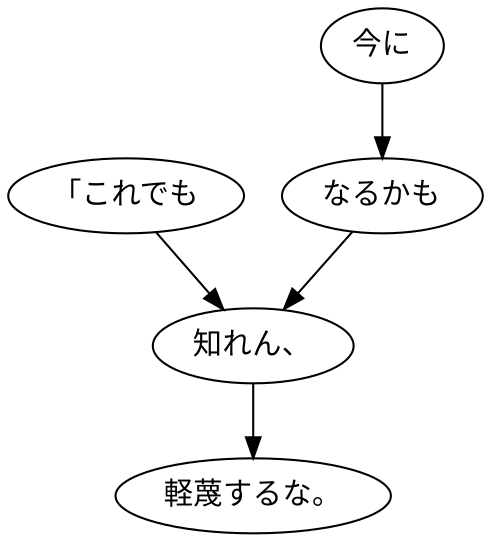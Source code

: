 digraph graph1731 {
	node0 [label="「これでも"];
	node1 [label="今に"];
	node2 [label="なるかも"];
	node3 [label="知れん、"];
	node4 [label="軽蔑するな。"];
	node0 -> node3;
	node1 -> node2;
	node2 -> node3;
	node3 -> node4;
}
